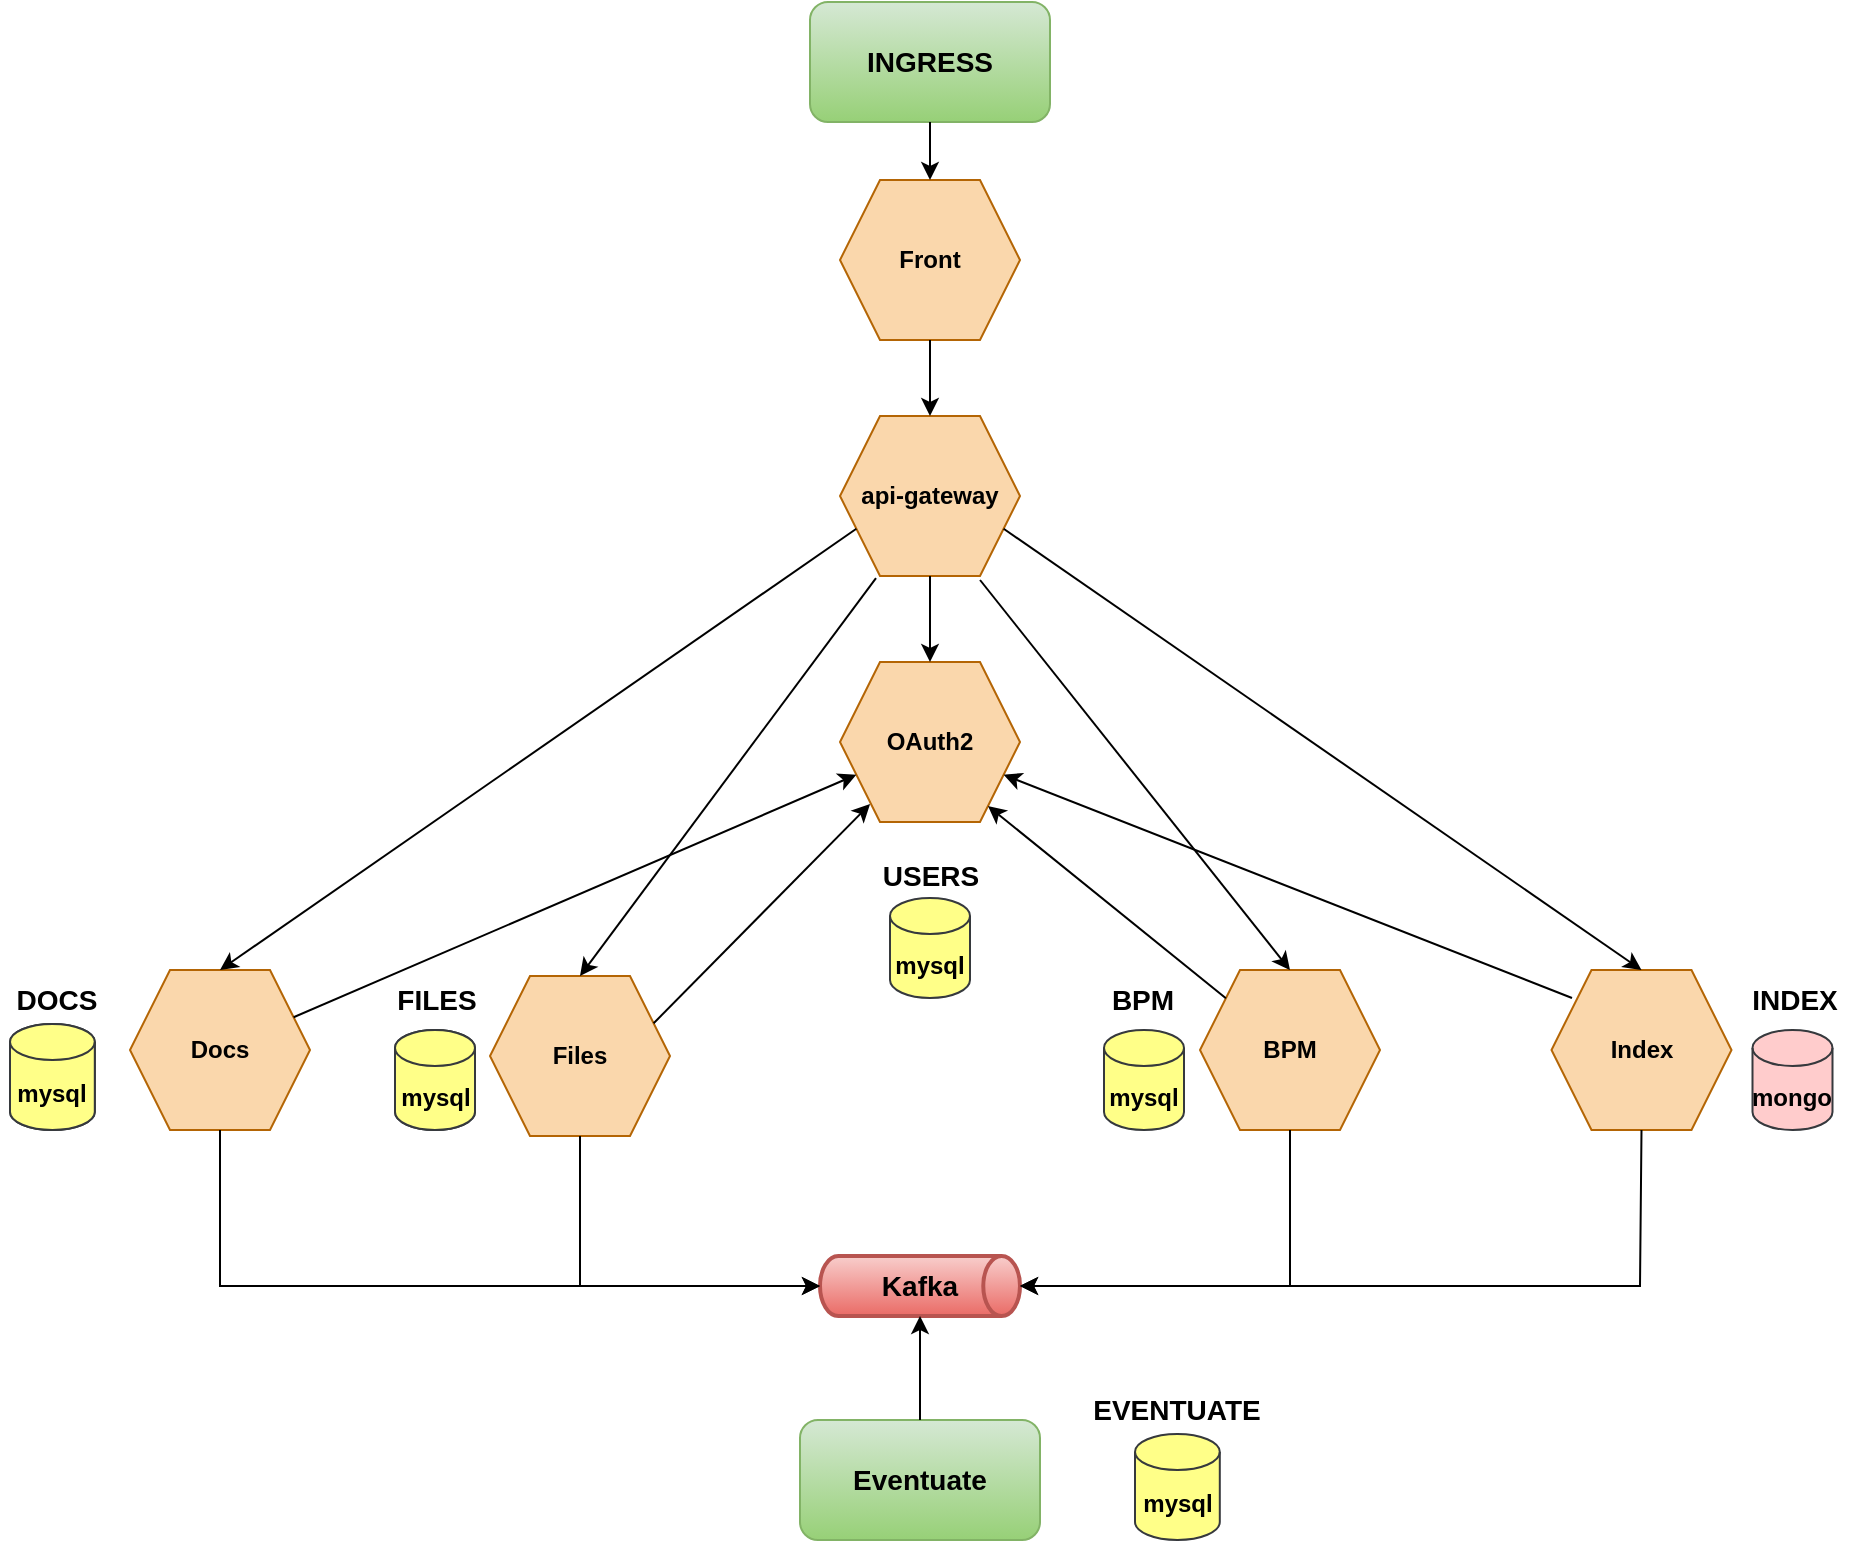 <mxfile version="20.3.0" type="device"><diagram id="iySeN-CLy1Qczh7UEmkl" name="Página-1"><mxGraphModel dx="1422" dy="891" grid="1" gridSize="10" guides="1" tooltips="1" connect="1" arrows="1" fold="1" page="1" pageScale="1" pageWidth="1100" pageHeight="850" math="0" shadow="0"><root><mxCell id="0"/><mxCell id="1" parent="0"/><mxCell id="iEldhtP9FVGoCElV3JMX-1" value="api-gateway" style="shape=hexagon;perimeter=hexagonPerimeter2;whiteSpace=wrap;html=1;fixedSize=1;fillColor=#fad7ac;strokeColor=#b46504;fontStyle=1" vertex="1" parent="1"><mxGeometry x="497" y="228" width="90" height="80" as="geometry"/></mxCell><mxCell id="iEldhtP9FVGoCElV3JMX-3" value="INGRESS" style="rounded=1;whiteSpace=wrap;html=1;fontSize=14;fillColor=#d5e8d4;strokeColor=#82b366;gradientColor=#97d077;fontStyle=1" vertex="1" parent="1"><mxGeometry x="482" y="21" width="120" height="60" as="geometry"/></mxCell><mxCell id="iEldhtP9FVGoCElV3JMX-4" value="Front" style="shape=hexagon;perimeter=hexagonPerimeter2;whiteSpace=wrap;html=1;fixedSize=1;fillColor=#fad7ac;strokeColor=#b46504;fontStyle=1" vertex="1" parent="1"><mxGeometry x="497" y="110" width="90" height="80" as="geometry"/></mxCell><mxCell id="iEldhtP9FVGoCElV3JMX-5" value="OAuth2" style="shape=hexagon;perimeter=hexagonPerimeter2;whiteSpace=wrap;html=1;fixedSize=1;fillColor=#fad7ac;strokeColor=#b46504;fontStyle=1" vertex="1" parent="1"><mxGeometry x="497" y="351" width="90" height="80" as="geometry"/></mxCell><mxCell id="iEldhtP9FVGoCElV3JMX-6" value="Files" style="shape=hexagon;perimeter=hexagonPerimeter2;whiteSpace=wrap;html=1;fixedSize=1;fillColor=#fad7ac;strokeColor=#b46504;fontStyle=1" vertex="1" parent="1"><mxGeometry x="322" y="508" width="90" height="80" as="geometry"/></mxCell><mxCell id="iEldhtP9FVGoCElV3JMX-7" value="BPM" style="shape=hexagon;perimeter=hexagonPerimeter2;whiteSpace=wrap;html=1;fixedSize=1;fillColor=#fad7ac;strokeColor=#b46504;fontStyle=1" vertex="1" parent="1"><mxGeometry x="677" y="505" width="90" height="80" as="geometry"/></mxCell><mxCell id="iEldhtP9FVGoCElV3JMX-8" value="Docs" style="shape=hexagon;perimeter=hexagonPerimeter2;whiteSpace=wrap;html=1;fixedSize=1;fillColor=#fad7ac;strokeColor=#b46504;fontStyle=1" vertex="1" parent="1"><mxGeometry x="142" y="505" width="90" height="80" as="geometry"/></mxCell><mxCell id="iEldhtP9FVGoCElV3JMX-9" value="Index" style="shape=hexagon;perimeter=hexagonPerimeter2;whiteSpace=wrap;html=1;fixedSize=1;fillColor=#fad7ac;strokeColor=#b46504;fontStyle=1" vertex="1" parent="1"><mxGeometry x="852.75" y="505" width="90" height="80" as="geometry"/></mxCell><mxCell id="iEldhtP9FVGoCElV3JMX-10" value="Eventuate" style="rounded=1;whiteSpace=wrap;html=1;fontSize=14;fillColor=#d5e8d4;gradientColor=#97d077;strokeColor=#82b366;fontStyle=1" vertex="1" parent="1"><mxGeometry x="477" y="730" width="120" height="60" as="geometry"/></mxCell><mxCell id="iEldhtP9FVGoCElV3JMX-11" value="Kafka" style="strokeWidth=2;html=1;shape=mxgraph.flowchart.direct_data;whiteSpace=wrap;fontSize=14;fillColor=#f8cecc;gradientColor=#ea6b66;strokeColor=#b85450;fontStyle=1" vertex="1" parent="1"><mxGeometry x="487" y="648" width="100" height="30" as="geometry"/></mxCell><mxCell id="iEldhtP9FVGoCElV3JMX-12" value="&lt;font style=&quot;font-size: 12px;&quot;&gt;mysql&lt;/font&gt;" style="shape=cylinder3;whiteSpace=wrap;html=1;boundedLbl=1;backgroundOutline=1;size=9;fontSize=14;fillColor=#ffff88;strokeColor=#36393d;fontStyle=1" vertex="1" parent="1"><mxGeometry x="522" y="469" width="40" height="50" as="geometry"/></mxCell><mxCell id="iEldhtP9FVGoCElV3JMX-13" value="USERS" style="text;strokeColor=none;fillColor=none;html=1;fontSize=14;fontStyle=1;verticalAlign=middle;align=center;" vertex="1" parent="1"><mxGeometry x="508.25" y="443" width="67.5" height="30" as="geometry"/></mxCell><mxCell id="iEldhtP9FVGoCElV3JMX-15" value="FILES" style="text;strokeColor=none;fillColor=none;html=1;fontSize=14;fontStyle=1;verticalAlign=middle;align=center;" vertex="1" parent="1"><mxGeometry x="267" y="505" width="55" height="30" as="geometry"/></mxCell><mxCell id="iEldhtP9FVGoCElV3JMX-17" value="BPM" style="text;strokeColor=none;fillColor=none;html=1;fontSize=14;fontStyle=1;verticalAlign=middle;align=center;" vertex="1" parent="1"><mxGeometry x="620.5" y="505" width="55" height="30" as="geometry"/></mxCell><mxCell id="iEldhtP9FVGoCElV3JMX-19" value="DOCS" style="text;strokeColor=none;fillColor=none;html=1;fontSize=14;fontStyle=1;verticalAlign=middle;align=center;" vertex="1" parent="1"><mxGeometry x="77" y="505" width="55" height="30" as="geometry"/></mxCell><mxCell id="iEldhtP9FVGoCElV3JMX-20" value="&lt;font style=&quot;font-size: 12px;&quot;&gt;mysql&lt;/font&gt;" style="shape=cylinder3;whiteSpace=wrap;html=1;boundedLbl=1;backgroundOutline=1;size=9;fontSize=14;fillColor=#ffff88;strokeColor=#36393d;" vertex="1" parent="1"><mxGeometry x="274.5" y="535" width="40" height="50" as="geometry"/></mxCell><mxCell id="iEldhtP9FVGoCElV3JMX-21" value="&lt;font style=&quot;font-size: 12px;&quot;&gt;mysql&lt;/font&gt;" style="shape=cylinder3;whiteSpace=wrap;html=1;boundedLbl=1;backgroundOutline=1;size=9;fontSize=14;fillColor=#ffff88;strokeColor=#36393d;fontStyle=1" vertex="1" parent="1"><mxGeometry x="629" y="535" width="40" height="50" as="geometry"/></mxCell><mxCell id="iEldhtP9FVGoCElV3JMX-22" value="&lt;font style=&quot;font-size: 12px;&quot;&gt;mysql&lt;/font&gt;" style="shape=cylinder3;whiteSpace=wrap;html=1;boundedLbl=1;backgroundOutline=1;size=9;fontSize=14;fillColor=#ffff88;strokeColor=#36393d;" vertex="1" parent="1"><mxGeometry x="82" y="532" width="42.4" height="53" as="geometry"/></mxCell><mxCell id="iEldhtP9FVGoCElV3JMX-23" value="&lt;font style=&quot;font-size: 12px;&quot;&gt;mongo&lt;/font&gt;" style="shape=cylinder3;whiteSpace=wrap;html=1;boundedLbl=1;backgroundOutline=1;size=9;fontSize=14;fillColor=#ffcccc;strokeColor=#36393d;fontStyle=1" vertex="1" parent="1"><mxGeometry x="953.25" y="535" width="40" height="50" as="geometry"/></mxCell><mxCell id="iEldhtP9FVGoCElV3JMX-24" value="INDEX" style="text;strokeColor=none;fillColor=none;html=1;fontSize=14;fontStyle=1;verticalAlign=middle;align=center;" vertex="1" parent="1"><mxGeometry x="946.25" y="505" width="55" height="30" as="geometry"/></mxCell><mxCell id="iEldhtP9FVGoCElV3JMX-25" value="EVENTUATE" style="text;strokeColor=none;fillColor=none;html=1;fontSize=14;fontStyle=1;verticalAlign=middle;align=center;" vertex="1" parent="1"><mxGeometry x="637" y="710" width="55" height="30" as="geometry"/></mxCell><mxCell id="iEldhtP9FVGoCElV3JMX-26" value="&lt;font style=&quot;font-size: 12px;&quot;&gt;mysql&lt;/font&gt;" style="shape=cylinder3;whiteSpace=wrap;html=1;boundedLbl=1;backgroundOutline=1;size=9;fontSize=14;fillColor=#ffff88;strokeColor=#36393d;fontStyle=1" vertex="1" parent="1"><mxGeometry x="644.5" y="737" width="42.4" height="53" as="geometry"/></mxCell><mxCell id="iEldhtP9FVGoCElV3JMX-30" value="" style="endArrow=classic;html=1;rounded=0;fontSize=12;exitX=0;exitY=0.75;exitDx=0;exitDy=0;entryX=0.5;entryY=0;entryDx=0;entryDy=0;" edge="1" parent="1" source="iEldhtP9FVGoCElV3JMX-1" target="iEldhtP9FVGoCElV3JMX-8"><mxGeometry width="50" height="50" relative="1" as="geometry"><mxPoint x="507" y="480" as="sourcePoint"/><mxPoint x="557" y="430" as="targetPoint"/></mxGeometry></mxCell><mxCell id="iEldhtP9FVGoCElV3JMX-31" value="" style="endArrow=classic;html=1;rounded=0;fontSize=12;exitX=0.2;exitY=1.013;exitDx=0;exitDy=0;entryX=0.5;entryY=0;entryDx=0;entryDy=0;exitPerimeter=0;" edge="1" parent="1" source="iEldhtP9FVGoCElV3JMX-1" target="iEldhtP9FVGoCElV3JMX-6"><mxGeometry width="50" height="50" relative="1" as="geometry"><mxPoint x="515.182" y="298.364" as="sourcePoint"/><mxPoint x="142" y="487" as="targetPoint"/></mxGeometry></mxCell><mxCell id="iEldhtP9FVGoCElV3JMX-32" value="" style="endArrow=classic;html=1;rounded=0;fontSize=12;exitX=0.5;exitY=1;exitDx=0;exitDy=0;" edge="1" parent="1" source="iEldhtP9FVGoCElV3JMX-1" target="iEldhtP9FVGoCElV3JMX-5"><mxGeometry width="50" height="50" relative="1" as="geometry"><mxPoint x="525.182" y="308.364" as="sourcePoint"/><mxPoint x="152" y="497" as="targetPoint"/></mxGeometry></mxCell><mxCell id="iEldhtP9FVGoCElV3JMX-33" value="" style="endArrow=classic;html=1;rounded=0;fontSize=12;exitX=0.778;exitY=1.025;exitDx=0;exitDy=0;entryX=0.5;entryY=0;entryDx=0;entryDy=0;exitPerimeter=0;" edge="1" parent="1" source="iEldhtP9FVGoCElV3JMX-1" target="iEldhtP9FVGoCElV3JMX-7"><mxGeometry width="50" height="50" relative="1" as="geometry"><mxPoint x="535.182" y="318.364" as="sourcePoint"/><mxPoint x="162" y="507" as="targetPoint"/></mxGeometry></mxCell><mxCell id="iEldhtP9FVGoCElV3JMX-34" value="" style="endArrow=classic;html=1;rounded=0;fontSize=12;exitX=1;exitY=0.75;exitDx=0;exitDy=0;entryX=0.5;entryY=0;entryDx=0;entryDy=0;" edge="1" parent="1" source="iEldhtP9FVGoCElV3JMX-1" target="iEldhtP9FVGoCElV3JMX-9"><mxGeometry width="50" height="50" relative="1" as="geometry"><mxPoint x="545.182" y="328.364" as="sourcePoint"/><mxPoint x="172" y="517" as="targetPoint"/></mxGeometry></mxCell><mxCell id="iEldhtP9FVGoCElV3JMX-38" value="" style="edgeStyle=elbowEdgeStyle;elbow=horizontal;endArrow=classic;html=1;rounded=0;fontSize=12;exitX=0.5;exitY=1;exitDx=0;exitDy=0;entryX=0;entryY=0.5;entryDx=0;entryDy=0;entryPerimeter=0;" edge="1" parent="1" source="iEldhtP9FVGoCElV3JMX-8" target="iEldhtP9FVGoCElV3JMX-11"><mxGeometry width="50" height="50" relative="1" as="geometry"><mxPoint x="147" y="790" as="sourcePoint"/><mxPoint x="197" y="740" as="targetPoint"/><Array as="points"><mxPoint x="187" y="610"/></Array></mxGeometry></mxCell><mxCell id="iEldhtP9FVGoCElV3JMX-39" value="" style="edgeStyle=elbowEdgeStyle;elbow=horizontal;endArrow=classic;html=1;rounded=0;fontSize=12;entryX=0;entryY=0.5;entryDx=0;entryDy=0;entryPerimeter=0;exitX=0.5;exitY=1;exitDx=0;exitDy=0;" edge="1" parent="1" source="iEldhtP9FVGoCElV3JMX-6" target="iEldhtP9FVGoCElV3JMX-11"><mxGeometry width="50" height="50" relative="1" as="geometry"><mxPoint x="317" y="570" as="sourcePoint"/><mxPoint x="497" y="682" as="targetPoint"/><Array as="points"><mxPoint x="367" y="610"/></Array></mxGeometry></mxCell><mxCell id="iEldhtP9FVGoCElV3JMX-40" value="" style="edgeStyle=elbowEdgeStyle;elbow=horizontal;endArrow=classic;html=1;rounded=0;fontSize=12;exitX=0.5;exitY=1;exitDx=0;exitDy=0;entryX=1;entryY=0.5;entryDx=0;entryDy=0;entryPerimeter=0;" edge="1" parent="1" source="iEldhtP9FVGoCElV3JMX-7" target="iEldhtP9FVGoCElV3JMX-11"><mxGeometry width="50" height="50" relative="1" as="geometry"><mxPoint x="152" y="577" as="sourcePoint"/><mxPoint x="587" y="670" as="targetPoint"/><Array as="points"><mxPoint x="722" y="620"/></Array></mxGeometry></mxCell><mxCell id="iEldhtP9FVGoCElV3JMX-41" value="" style="edgeStyle=elbowEdgeStyle;elbow=horizontal;endArrow=classic;html=1;rounded=0;fontSize=12;exitX=0.5;exitY=1;exitDx=0;exitDy=0;entryX=1;entryY=0.5;entryDx=0;entryDy=0;entryPerimeter=0;" edge="1" parent="1" source="iEldhtP9FVGoCElV3JMX-9" target="iEldhtP9FVGoCElV3JMX-11"><mxGeometry width="50" height="50" relative="1" as="geometry"><mxPoint x="897.75" y="576" as="sourcePoint"/><mxPoint x="587" y="689" as="targetPoint"/><Array as="points"><mxPoint x="897" y="639"/></Array></mxGeometry></mxCell><mxCell id="iEldhtP9FVGoCElV3JMX-42" value="" style="endArrow=classic;html=1;rounded=0;fontSize=12;entryX=0.5;entryY=1;entryDx=0;entryDy=0;entryPerimeter=0;" edge="1" parent="1" source="iEldhtP9FVGoCElV3JMX-10" target="iEldhtP9FVGoCElV3JMX-11"><mxGeometry width="50" height="50" relative="1" as="geometry"><mxPoint x="362" y="800" as="sourcePoint"/><mxPoint x="412" y="750" as="targetPoint"/></mxGeometry></mxCell><mxCell id="iEldhtP9FVGoCElV3JMX-45" value="" style="endArrow=classic;html=1;rounded=0;fontSize=12;exitX=0.5;exitY=1;exitDx=0;exitDy=0;" edge="1" parent="1" source="iEldhtP9FVGoCElV3JMX-3" target="iEldhtP9FVGoCElV3JMX-4"><mxGeometry width="50" height="50" relative="1" as="geometry"><mxPoint x="686.9" y="190" as="sourcePoint"/><mxPoint x="736.9" y="140" as="targetPoint"/></mxGeometry></mxCell><mxCell id="iEldhtP9FVGoCElV3JMX-46" value="" style="endArrow=classic;html=1;rounded=0;fontSize=12;exitX=0.5;exitY=1;exitDx=0;exitDy=0;entryX=0.5;entryY=0;entryDx=0;entryDy=0;" edge="1" parent="1" source="iEldhtP9FVGoCElV3JMX-4" target="iEldhtP9FVGoCElV3JMX-1"><mxGeometry width="50" height="50" relative="1" as="geometry"><mxPoint x="552" y="91" as="sourcePoint"/><mxPoint x="552" y="120" as="targetPoint"/></mxGeometry></mxCell><mxCell id="iEldhtP9FVGoCElV3JMX-48" value="&lt;font style=&quot;font-size: 12px;&quot;&gt;mysql&lt;/font&gt;" style="shape=cylinder3;whiteSpace=wrap;html=1;boundedLbl=1;backgroundOutline=1;size=9;fontSize=14;fillColor=#ffff88;strokeColor=#36393d;fontStyle=1" vertex="1" parent="1"><mxGeometry x="82" y="532" width="42.4" height="53" as="geometry"/></mxCell><mxCell id="iEldhtP9FVGoCElV3JMX-49" value="&lt;font style=&quot;font-size: 12px;&quot;&gt;mysql&lt;/font&gt;" style="shape=cylinder3;whiteSpace=wrap;html=1;boundedLbl=1;backgroundOutline=1;size=9;fontSize=14;fillColor=#ffff88;strokeColor=#36393d;fontStyle=1" vertex="1" parent="1"><mxGeometry x="274.5" y="535" width="40" height="50" as="geometry"/></mxCell><mxCell id="iEldhtP9FVGoCElV3JMX-50" value="" style="endArrow=classic;html=1;rounded=0;fontSize=12;entryX=0;entryY=0.75;entryDx=0;entryDy=0;exitX=1;exitY=0.25;exitDx=0;exitDy=0;" edge="1" parent="1" source="iEldhtP9FVGoCElV3JMX-8" target="iEldhtP9FVGoCElV3JMX-5"><mxGeometry width="50" height="50" relative="1" as="geometry"><mxPoint x="190" y="310" as="sourcePoint"/><mxPoint x="240" y="260" as="targetPoint"/></mxGeometry></mxCell><mxCell id="iEldhtP9FVGoCElV3JMX-51" value="" style="endArrow=classic;html=1;rounded=0;fontSize=12;exitX=1;exitY=0.25;exitDx=0;exitDy=0;entryX=0.167;entryY=0.888;entryDx=0;entryDy=0;entryPerimeter=0;" edge="1" parent="1" source="iEldhtP9FVGoCElV3JMX-6" target="iEldhtP9FVGoCElV3JMX-5"><mxGeometry width="50" height="50" relative="1" as="geometry"><mxPoint x="233.818" y="538.636" as="sourcePoint"/><mxPoint x="500" y="430" as="targetPoint"/></mxGeometry></mxCell><mxCell id="iEldhtP9FVGoCElV3JMX-52" value="" style="endArrow=classic;html=1;rounded=0;fontSize=12;entryX=0.822;entryY=0.9;entryDx=0;entryDy=0;entryPerimeter=0;" edge="1" parent="1" source="iEldhtP9FVGoCElV3JMX-7" target="iEldhtP9FVGoCElV3JMX-5"><mxGeometry width="50" height="50" relative="1" as="geometry"><mxPoint x="243.818" y="548.636" as="sourcePoint"/><mxPoint x="525.182" y="426.364" as="targetPoint"/></mxGeometry></mxCell><mxCell id="iEldhtP9FVGoCElV3JMX-53" value="" style="endArrow=classic;html=1;rounded=0;fontSize=12;exitX=0.114;exitY=0.175;exitDx=0;exitDy=0;exitPerimeter=0;entryX=1;entryY=0.75;entryDx=0;entryDy=0;" edge="1" parent="1" source="iEldhtP9FVGoCElV3JMX-9" target="iEldhtP9FVGoCElV3JMX-5"><mxGeometry width="50" height="50" relative="1" as="geometry"><mxPoint x="253.818" y="558.636" as="sourcePoint"/><mxPoint x="580" y="390" as="targetPoint"/></mxGeometry></mxCell></root></mxGraphModel></diagram></mxfile>